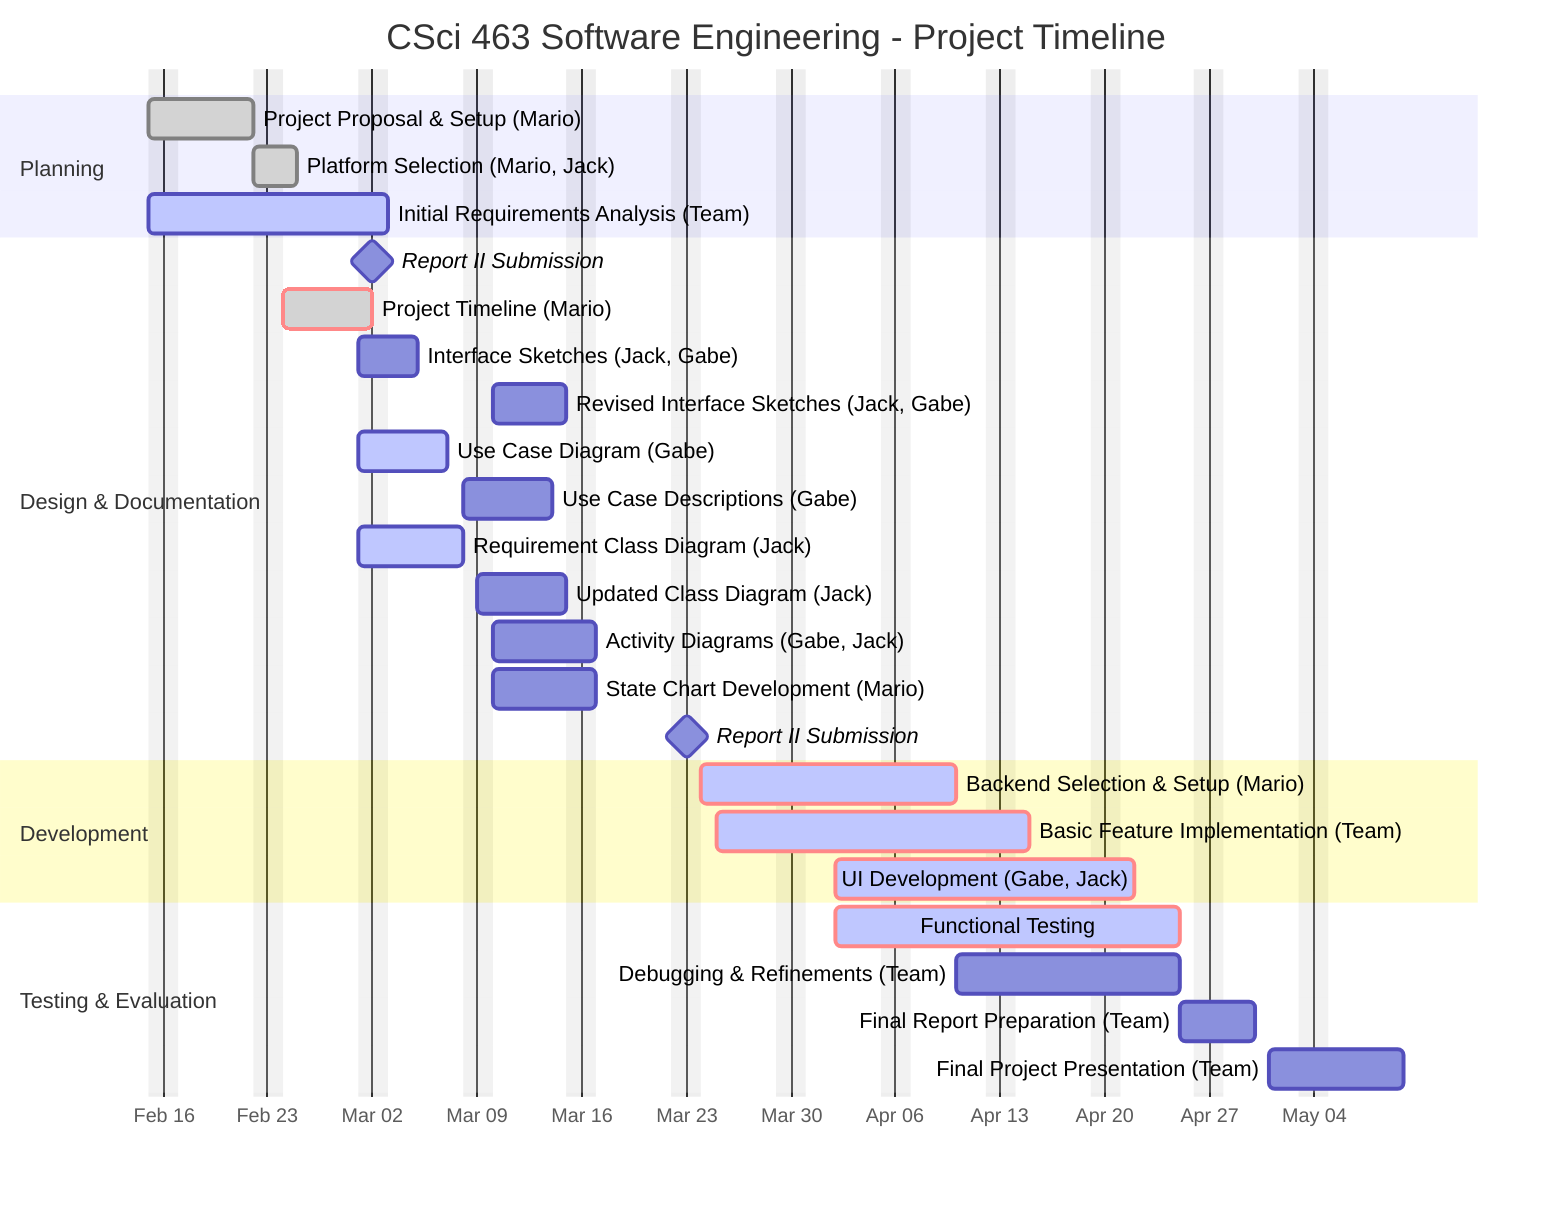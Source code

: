 gantt
    title CSci 463 Software Engineering - Project Timeline
    dateFormat  YYYY-MM-DD
    axisFormat  %b %d
    excludes weekends

    section Planning
    Project Proposal & Setup (Mario)        :done, 2025-02-15, 2025-02-22
    Platform Selection (Mario, Jack)        :done, 2025-02-22, 2025-02-25
    Initial Requirements Analysis (Team)    :active, 2025-02-15, 2025-03-03

    section Design & Documentation
    Report II Submission                    :milestone, 2025-03-02, 2025-03-02
    Project Timeline (Mario)                :crit, done, after des1, 2025-02-24, 2025-03-02
    Interface Sketches (Jack, Gabe)         :until, 2025-02-29, 2025-03-05
    Revised Interface Sketches (Jack, Gabe) :2025-03-10, 2025-03-15
    Use Case Diagram (Gabe)                 :active, 2025-02-29, 2025-03-07
    Use Case Descriptions (Gabe)            :2025-03-08, 2025-03-14
    Requirement Class Diagram (Jack)        :active, 2025-03-01, 2025-03-08
    Updated Class Diagram (Jack)            :2025-03-09, 2025-03-15
    Activity Diagrams (Gabe, Jack)          :2025-03-10, 2025-03-17
    State Chart Development (Mario)         :2025-03-10, 2025-03-17
    Report II Submission                    :milestone, 2025-03-23, 2025-03-23

    section Development
    Backend Selection & Setup (Mario)       :crit, active, 2025-03-24, 2025-04-10
    Basic Feature Implementation (Team)     :crit, active, 2025-03-25, 2025-04-15
    UI Development (Gabe, Jack)             :crit, active, 2025-04-02, 2025-04-22

    section Testing & Evaluation
    Functional Testing                      :crit, active, 2025-04-02, 2025-04-25
    Debugging & Refinements (Team)          :2025-04-10, 2025-04-25
    Final Report Preparation (Team)         :2025-04-25, 2025-04-30
    Final Project Presentation (Team)       :2025-05-01, 2025-05-10